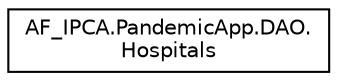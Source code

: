 digraph "Graphical Class Hierarchy"
{
 // LATEX_PDF_SIZE
  edge [fontname="Helvetica",fontsize="10",labelfontname="Helvetica",labelfontsize="10"];
  node [fontname="Helvetica",fontsize="10",shape=record];
  rankdir="LR";
  Node0 [label="AF_IPCA.PandemicApp.DAO.\lHospitals",height=0.2,width=0.4,color="black", fillcolor="white", style="filled",URL="$d1/d9d/class_a_f___i_p_c_a_1_1_pandemic_app_1_1_d_a_o_1_1_hospitals.html",tooltip="this class handles hospitals."];
}
